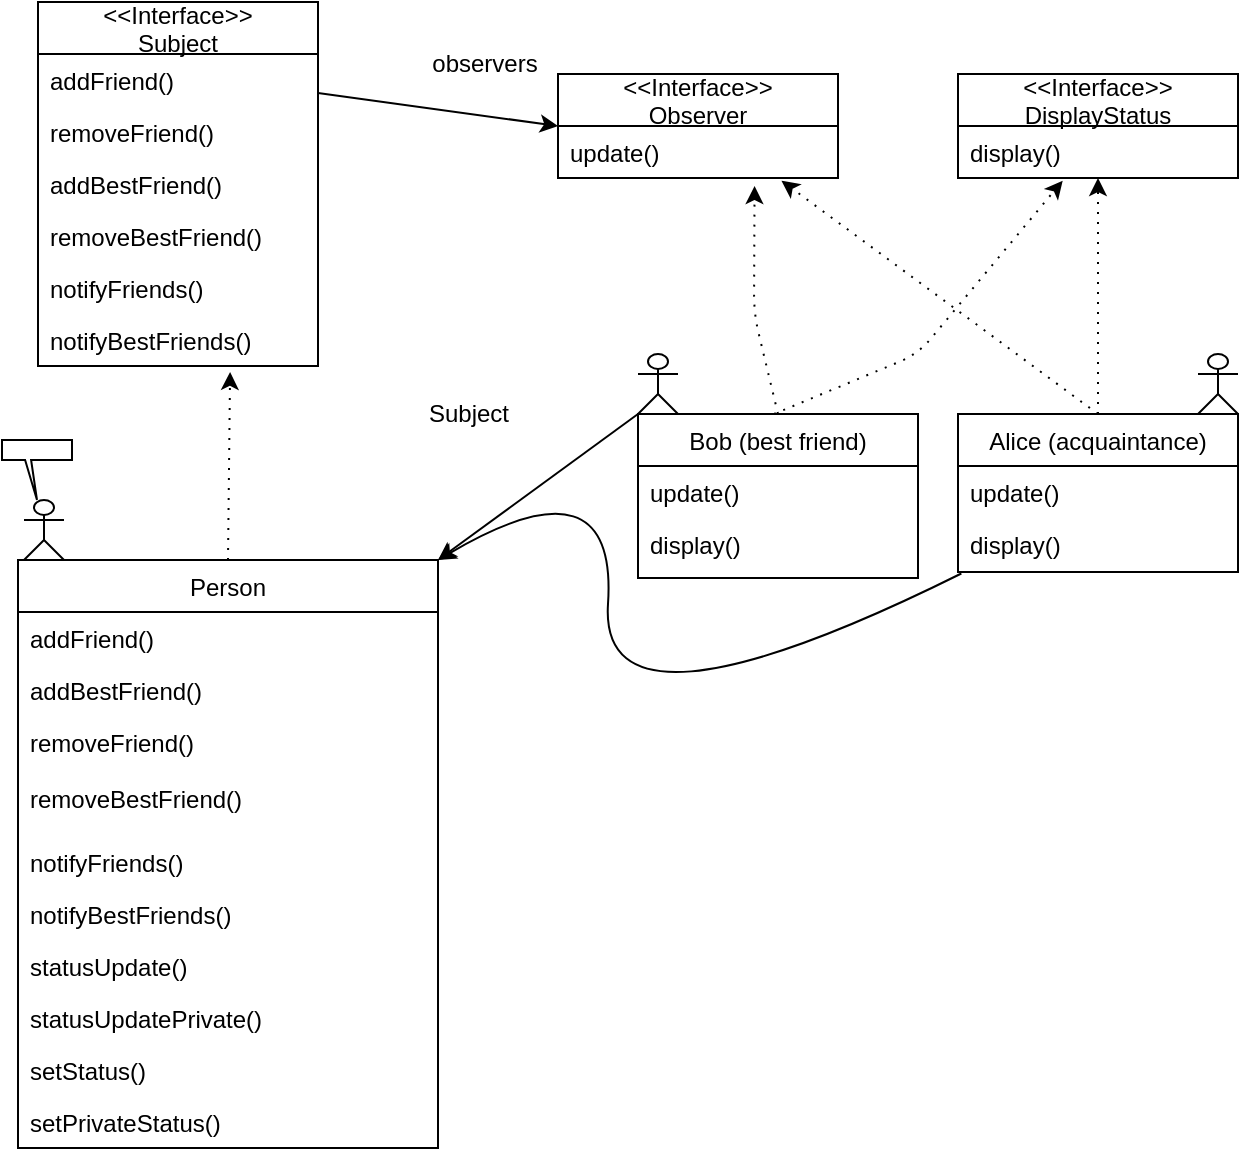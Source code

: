<mxfile version="13.10.6" type="github">
  <diagram id="C5RBs43oDa-KdzZeNtuy" name="Page-1">
    <mxGraphModel dx="782" dy="738" grid="0" gridSize="10" guides="1" tooltips="1" connect="1" arrows="1" fold="1" page="1" pageScale="1" pageWidth="827" pageHeight="1169" math="0" shadow="0">
      <root>
        <mxCell id="WIyWlLk6GJQsqaUBKTNV-0" />
        <mxCell id="WIyWlLk6GJQsqaUBKTNV-1" parent="WIyWlLk6GJQsqaUBKTNV-0" />
        <mxCell id="zC0u1RPXHcuV_eqlMisw-5" value="&lt;&lt;Interface&gt;&gt;&#xa;Subject" style="swimlane;fontStyle=0;childLayout=stackLayout;horizontal=1;startSize=26;fillColor=none;horizontalStack=0;resizeParent=1;resizeParentMax=0;resizeLast=0;collapsible=1;marginBottom=0;" parent="WIyWlLk6GJQsqaUBKTNV-1" vertex="1">
          <mxGeometry x="70" y="164" width="140" height="182" as="geometry" />
        </mxCell>
        <mxCell id="zC0u1RPXHcuV_eqlMisw-6" value="addFriend()" style="text;strokeColor=none;fillColor=none;align=left;verticalAlign=top;spacingLeft=4;spacingRight=4;overflow=hidden;rotatable=0;points=[[0,0.5],[1,0.5]];portConstraint=eastwest;" parent="zC0u1RPXHcuV_eqlMisw-5" vertex="1">
          <mxGeometry y="26" width="140" height="26" as="geometry" />
        </mxCell>
        <mxCell id="zC0u1RPXHcuV_eqlMisw-7" value="removeFriend()" style="text;strokeColor=none;fillColor=none;align=left;verticalAlign=top;spacingLeft=4;spacingRight=4;overflow=hidden;rotatable=0;points=[[0,0.5],[1,0.5]];portConstraint=eastwest;" parent="zC0u1RPXHcuV_eqlMisw-5" vertex="1">
          <mxGeometry y="52" width="140" height="26" as="geometry" />
        </mxCell>
        <mxCell id="6yFdtxs-iotZIOdewuUa-7" value="addBestFriend()" style="text;strokeColor=none;fillColor=none;align=left;verticalAlign=top;spacingLeft=4;spacingRight=4;overflow=hidden;rotatable=0;points=[[0,0.5],[1,0.5]];portConstraint=eastwest;" vertex="1" parent="zC0u1RPXHcuV_eqlMisw-5">
          <mxGeometry y="78" width="140" height="26" as="geometry" />
        </mxCell>
        <mxCell id="6yFdtxs-iotZIOdewuUa-8" value="removeBestFriend()" style="text;strokeColor=none;fillColor=none;align=left;verticalAlign=top;spacingLeft=4;spacingRight=4;overflow=hidden;rotatable=0;points=[[0,0.5],[1,0.5]];portConstraint=eastwest;" vertex="1" parent="zC0u1RPXHcuV_eqlMisw-5">
          <mxGeometry y="104" width="140" height="26" as="geometry" />
        </mxCell>
        <mxCell id="zC0u1RPXHcuV_eqlMisw-8" value="notifyFriends()" style="text;strokeColor=none;fillColor=none;align=left;verticalAlign=top;spacingLeft=4;spacingRight=4;overflow=hidden;rotatable=0;points=[[0,0.5],[1,0.5]];portConstraint=eastwest;" parent="zC0u1RPXHcuV_eqlMisw-5" vertex="1">
          <mxGeometry y="130" width="140" height="26" as="geometry" />
        </mxCell>
        <mxCell id="6yFdtxs-iotZIOdewuUa-4" value="notifyBestFriends()" style="text;strokeColor=none;fillColor=none;align=left;verticalAlign=top;spacingLeft=4;spacingRight=4;overflow=hidden;rotatable=0;points=[[0,0.5],[1,0.5]];portConstraint=eastwest;" vertex="1" parent="zC0u1RPXHcuV_eqlMisw-5">
          <mxGeometry y="156" width="140" height="26" as="geometry" />
        </mxCell>
        <mxCell id="zC0u1RPXHcuV_eqlMisw-13" value="&lt;&lt;Interface&gt;&gt;&#xa;Observer" style="swimlane;fontStyle=0;childLayout=stackLayout;horizontal=1;startSize=26;fillColor=none;horizontalStack=0;resizeParent=1;resizeParentMax=0;resizeLast=0;collapsible=1;marginBottom=0;" parent="WIyWlLk6GJQsqaUBKTNV-1" vertex="1">
          <mxGeometry x="330" y="200" width="140" height="52" as="geometry" />
        </mxCell>
        <mxCell id="zC0u1RPXHcuV_eqlMisw-14" value="update()" style="text;strokeColor=none;fillColor=none;align=left;verticalAlign=top;spacingLeft=4;spacingRight=4;overflow=hidden;rotatable=0;points=[[0,0.5],[1,0.5]];portConstraint=eastwest;" parent="zC0u1RPXHcuV_eqlMisw-13" vertex="1">
          <mxGeometry y="26" width="140" height="26" as="geometry" />
        </mxCell>
        <mxCell id="zC0u1RPXHcuV_eqlMisw-17" value="&lt;&lt;Interface&gt;&gt;&#xa;DisplayStatus" style="swimlane;fontStyle=0;childLayout=stackLayout;horizontal=1;startSize=26;fillColor=none;horizontalStack=0;resizeParent=1;resizeParentMax=0;resizeLast=0;collapsible=1;marginBottom=0;" parent="WIyWlLk6GJQsqaUBKTNV-1" vertex="1">
          <mxGeometry x="530" y="200" width="140" height="52" as="geometry" />
        </mxCell>
        <mxCell id="zC0u1RPXHcuV_eqlMisw-18" value="display()" style="text;strokeColor=none;fillColor=none;align=left;verticalAlign=top;spacingLeft=4;spacingRight=4;overflow=hidden;rotatable=0;points=[[0,0.5],[1,0.5]];portConstraint=eastwest;" parent="zC0u1RPXHcuV_eqlMisw-17" vertex="1">
          <mxGeometry y="26" width="140" height="26" as="geometry" />
        </mxCell>
        <mxCell id="zC0u1RPXHcuV_eqlMisw-19" value="Bob (best friend)" style="swimlane;fontStyle=0;childLayout=stackLayout;horizontal=1;startSize=26;fillColor=none;horizontalStack=0;resizeParent=1;resizeParentMax=0;resizeLast=0;collapsible=1;marginBottom=0;" parent="WIyWlLk6GJQsqaUBKTNV-1" vertex="1">
          <mxGeometry x="370" y="370" width="140" height="82" as="geometry" />
        </mxCell>
        <mxCell id="zC0u1RPXHcuV_eqlMisw-20" value="update()" style="text;strokeColor=none;fillColor=none;align=left;verticalAlign=top;spacingLeft=4;spacingRight=4;overflow=hidden;rotatable=0;points=[[0,0.5],[1,0.5]];portConstraint=eastwest;" parent="zC0u1RPXHcuV_eqlMisw-19" vertex="1">
          <mxGeometry y="26" width="140" height="26" as="geometry" />
        </mxCell>
        <mxCell id="zC0u1RPXHcuV_eqlMisw-21" value="display()" style="text;strokeColor=none;fillColor=none;align=left;verticalAlign=top;spacingLeft=4;spacingRight=4;overflow=hidden;rotatable=0;points=[[0,0.5],[1,0.5]];portConstraint=eastwest;" parent="zC0u1RPXHcuV_eqlMisw-19" vertex="1">
          <mxGeometry y="52" width="140" height="30" as="geometry" />
        </mxCell>
        <mxCell id="zC0u1RPXHcuV_eqlMisw-23" value="Person" style="swimlane;fontStyle=0;childLayout=stackLayout;horizontal=1;startSize=26;fillColor=none;horizontalStack=0;resizeParent=1;resizeParentMax=0;resizeLast=0;collapsible=1;marginBottom=0;" parent="WIyWlLk6GJQsqaUBKTNV-1" vertex="1">
          <mxGeometry x="60" y="443" width="210" height="294" as="geometry" />
        </mxCell>
        <mxCell id="zC0u1RPXHcuV_eqlMisw-24" value="addFriend()" style="text;strokeColor=none;fillColor=none;align=left;verticalAlign=top;spacingLeft=4;spacingRight=4;overflow=hidden;rotatable=0;points=[[0,0.5],[1,0.5]];portConstraint=eastwest;" parent="zC0u1RPXHcuV_eqlMisw-23" vertex="1">
          <mxGeometry y="26" width="210" height="26" as="geometry" />
        </mxCell>
        <mxCell id="zC0u1RPXHcuV_eqlMisw-25" value="addBestFriend()" style="text;strokeColor=none;fillColor=none;align=left;verticalAlign=top;spacingLeft=4;spacingRight=4;overflow=hidden;rotatable=0;points=[[0,0.5],[1,0.5]];portConstraint=eastwest;" parent="zC0u1RPXHcuV_eqlMisw-23" vertex="1">
          <mxGeometry y="52" width="210" height="26" as="geometry" />
        </mxCell>
        <mxCell id="zC0u1RPXHcuV_eqlMisw-26" value="removeFriend()&#xa;" style="text;strokeColor=none;fillColor=none;align=left;verticalAlign=top;spacingLeft=4;spacingRight=4;overflow=hidden;rotatable=0;points=[[0,0.5],[1,0.5]];portConstraint=eastwest;" parent="zC0u1RPXHcuV_eqlMisw-23" vertex="1">
          <mxGeometry y="78" width="210" height="28" as="geometry" />
        </mxCell>
        <mxCell id="6yFdtxs-iotZIOdewuUa-0" value="removeBestFriend()&#xa;" style="text;strokeColor=none;fillColor=none;align=left;verticalAlign=top;spacingLeft=4;spacingRight=4;overflow=hidden;rotatable=0;points=[[0,0.5],[1,0.5]];portConstraint=eastwest;" vertex="1" parent="zC0u1RPXHcuV_eqlMisw-23">
          <mxGeometry y="106" width="210" height="32" as="geometry" />
        </mxCell>
        <mxCell id="zC0u1RPXHcuV_eqlMisw-28" value="notifyFriends()" style="text;strokeColor=none;fillColor=none;align=left;verticalAlign=top;spacingLeft=4;spacingRight=4;overflow=hidden;rotatable=0;points=[[0,0.5],[1,0.5]];portConstraint=eastwest;" parent="zC0u1RPXHcuV_eqlMisw-23" vertex="1">
          <mxGeometry y="138" width="210" height="26" as="geometry" />
        </mxCell>
        <mxCell id="6yFdtxs-iotZIOdewuUa-1" value="notifyBestFriends()" style="text;strokeColor=none;fillColor=none;align=left;verticalAlign=top;spacingLeft=4;spacingRight=4;overflow=hidden;rotatable=0;points=[[0,0.5],[1,0.5]];portConstraint=eastwest;" vertex="1" parent="zC0u1RPXHcuV_eqlMisw-23">
          <mxGeometry y="164" width="210" height="26" as="geometry" />
        </mxCell>
        <mxCell id="zC0u1RPXHcuV_eqlMisw-29" value="statusUpdate()" style="text;strokeColor=none;fillColor=none;align=left;verticalAlign=top;spacingLeft=4;spacingRight=4;overflow=hidden;rotatable=0;points=[[0,0.5],[1,0.5]];portConstraint=eastwest;" parent="zC0u1RPXHcuV_eqlMisw-23" vertex="1">
          <mxGeometry y="190" width="210" height="26" as="geometry" />
        </mxCell>
        <mxCell id="zC0u1RPXHcuV_eqlMisw-60" value="statusUpdatePrivate()" style="text;strokeColor=none;fillColor=none;align=left;verticalAlign=top;spacingLeft=4;spacingRight=4;overflow=hidden;rotatable=0;points=[[0,0.5],[1,0.5]];portConstraint=eastwest;" parent="zC0u1RPXHcuV_eqlMisw-23" vertex="1">
          <mxGeometry y="216" width="210" height="26" as="geometry" />
        </mxCell>
        <mxCell id="6yFdtxs-iotZIOdewuUa-2" value="setStatus()" style="text;strokeColor=none;fillColor=none;align=left;verticalAlign=top;spacingLeft=4;spacingRight=4;overflow=hidden;rotatable=0;points=[[0,0.5],[1,0.5]];portConstraint=eastwest;" vertex="1" parent="zC0u1RPXHcuV_eqlMisw-23">
          <mxGeometry y="242" width="210" height="26" as="geometry" />
        </mxCell>
        <mxCell id="6yFdtxs-iotZIOdewuUa-3" value="setPrivateStatus()" style="text;strokeColor=none;fillColor=none;align=left;verticalAlign=top;spacingLeft=4;spacingRight=4;overflow=hidden;rotatable=0;points=[[0,0.5],[1,0.5]];portConstraint=eastwest;" vertex="1" parent="zC0u1RPXHcuV_eqlMisw-23">
          <mxGeometry y="268" width="210" height="26" as="geometry" />
        </mxCell>
        <mxCell id="zC0u1RPXHcuV_eqlMisw-30" value="Alice (acquaintance)" style="swimlane;fontStyle=0;childLayout=stackLayout;horizontal=1;startSize=26;fillColor=none;horizontalStack=0;resizeParent=1;resizeParentMax=0;resizeLast=0;collapsible=1;marginBottom=0;" parent="WIyWlLk6GJQsqaUBKTNV-1" vertex="1">
          <mxGeometry x="530" y="370" width="140" height="79" as="geometry" />
        </mxCell>
        <mxCell id="zC0u1RPXHcuV_eqlMisw-31" value="update()" style="text;strokeColor=none;fillColor=none;align=left;verticalAlign=top;spacingLeft=4;spacingRight=4;overflow=hidden;rotatable=0;points=[[0,0.5],[1,0.5]];portConstraint=eastwest;" parent="zC0u1RPXHcuV_eqlMisw-30" vertex="1">
          <mxGeometry y="26" width="140" height="26" as="geometry" />
        </mxCell>
        <mxCell id="zC0u1RPXHcuV_eqlMisw-32" value="display()" style="text;strokeColor=none;fillColor=none;align=left;verticalAlign=top;spacingLeft=4;spacingRight=4;overflow=hidden;rotatable=0;points=[[0,0.5],[1,0.5]];portConstraint=eastwest;" parent="zC0u1RPXHcuV_eqlMisw-30" vertex="1">
          <mxGeometry y="52" width="140" height="27" as="geometry" />
        </mxCell>
        <mxCell id="zC0u1RPXHcuV_eqlMisw-40" value="" style="endArrow=classic;html=1;entryX=0.702;entryY=1.154;entryDx=0;entryDy=0;entryPerimeter=0;dashed=1;dashPattern=1 4;exitX=0.5;exitY=0;exitDx=0;exitDy=0;" parent="WIyWlLk6GJQsqaUBKTNV-1" source="zC0u1RPXHcuV_eqlMisw-19" target="zC0u1RPXHcuV_eqlMisw-14" edge="1">
          <mxGeometry width="50" height="50" relative="1" as="geometry">
            <mxPoint x="480" y="440" as="sourcePoint" />
            <mxPoint x="460" y="260" as="targetPoint" />
            <Array as="points">
              <mxPoint x="428" y="320" />
            </Array>
          </mxGeometry>
        </mxCell>
        <mxCell id="zC0u1RPXHcuV_eqlMisw-41" value="" style="endArrow=classic;html=1;entryX=0.374;entryY=1.051;entryDx=0;entryDy=0;entryPerimeter=0;dashed=1;dashPattern=1 4;" parent="WIyWlLk6GJQsqaUBKTNV-1" target="zC0u1RPXHcuV_eqlMisw-18" edge="1">
          <mxGeometry width="50" height="50" relative="1" as="geometry">
            <mxPoint x="438" y="370" as="sourcePoint" />
            <mxPoint x="438.28" y="266.004" as="targetPoint" />
            <Array as="points">
              <mxPoint x="510" y="340" />
            </Array>
          </mxGeometry>
        </mxCell>
        <mxCell id="zC0u1RPXHcuV_eqlMisw-43" value="" style="endArrow=classic;html=1;dashed=1;dashPattern=1 4;exitX=0.5;exitY=0;exitDx=0;exitDy=0;" parent="WIyWlLk6GJQsqaUBKTNV-1" source="zC0u1RPXHcuV_eqlMisw-30" target="zC0u1RPXHcuV_eqlMisw-18" edge="1">
          <mxGeometry width="50" height="50" relative="1" as="geometry">
            <mxPoint x="448" y="380" as="sourcePoint" />
            <mxPoint x="592.36" y="263.326" as="targetPoint" />
            <Array as="points" />
          </mxGeometry>
        </mxCell>
        <mxCell id="zC0u1RPXHcuV_eqlMisw-45" value="" style="endArrow=classic;html=1;dashed=1;dashPattern=1 4;exitX=0.5;exitY=0;exitDx=0;exitDy=0;entryX=0.798;entryY=1.051;entryDx=0;entryDy=0;entryPerimeter=0;" parent="WIyWlLk6GJQsqaUBKTNV-1" source="zC0u1RPXHcuV_eqlMisw-30" target="zC0u1RPXHcuV_eqlMisw-14" edge="1">
          <mxGeometry width="50" height="50" relative="1" as="geometry">
            <mxPoint x="610" y="380" as="sourcePoint" />
            <mxPoint x="610" y="262" as="targetPoint" />
            <Array as="points" />
          </mxGeometry>
        </mxCell>
        <mxCell id="zC0u1RPXHcuV_eqlMisw-46" value="" style="endArrow=classic;html=1;entryX=0;entryY=0.5;entryDx=0;entryDy=0;exitX=1;exitY=0.25;exitDx=0;exitDy=0;" parent="WIyWlLk6GJQsqaUBKTNV-1" source="zC0u1RPXHcuV_eqlMisw-5" target="zC0u1RPXHcuV_eqlMisw-13" edge="1">
          <mxGeometry width="50" height="50" relative="1" as="geometry">
            <mxPoint x="480" y="440" as="sourcePoint" />
            <mxPoint x="530" y="390" as="targetPoint" />
          </mxGeometry>
        </mxCell>
        <mxCell id="zC0u1RPXHcuV_eqlMisw-47" value="observers" style="text;html=1;align=center;verticalAlign=middle;resizable=0;points=[];autosize=1;" parent="WIyWlLk6GJQsqaUBKTNV-1" vertex="1">
          <mxGeometry x="258" y="185" width="70" height="20" as="geometry" />
        </mxCell>
        <mxCell id="zC0u1RPXHcuV_eqlMisw-50" value="" style="endArrow=classic;html=1;exitX=0;exitY=0;exitDx=0;exitDy=0;entryX=1;entryY=0;entryDx=0;entryDy=0;" parent="WIyWlLk6GJQsqaUBKTNV-1" source="zC0u1RPXHcuV_eqlMisw-19" target="zC0u1RPXHcuV_eqlMisw-23" edge="1">
          <mxGeometry width="50" height="50" relative="1" as="geometry">
            <mxPoint x="340" y="350" as="sourcePoint" />
            <mxPoint x="250" y="300" as="targetPoint" />
          </mxGeometry>
        </mxCell>
        <mxCell id="zC0u1RPXHcuV_eqlMisw-51" value="Subject" style="text;html=1;align=center;verticalAlign=middle;resizable=0;points=[];autosize=1;" parent="WIyWlLk6GJQsqaUBKTNV-1" vertex="1">
          <mxGeometry x="255" y="360" width="60" height="20" as="geometry" />
        </mxCell>
        <mxCell id="zC0u1RPXHcuV_eqlMisw-52" value="" style="curved=1;endArrow=classic;html=1;exitX=0.012;exitY=1.028;exitDx=0;exitDy=0;exitPerimeter=0;entryX=1;entryY=0;entryDx=0;entryDy=0;" parent="WIyWlLk6GJQsqaUBKTNV-1" source="zC0u1RPXHcuV_eqlMisw-32" target="zC0u1RPXHcuV_eqlMisw-23" edge="1">
          <mxGeometry width="50" height="50" relative="1" as="geometry">
            <mxPoint x="360" y="440" as="sourcePoint" />
            <mxPoint x="410" y="390" as="targetPoint" />
            <Array as="points">
              <mxPoint x="350" y="540" />
              <mxPoint x="360" y="390" />
            </Array>
          </mxGeometry>
        </mxCell>
        <mxCell id="zC0u1RPXHcuV_eqlMisw-56" value="" style="endArrow=classic;html=1;dashed=1;dashPattern=1 4;exitX=0.5;exitY=0;exitDx=0;exitDy=0;entryX=0.686;entryY=1.115;entryDx=0;entryDy=0;entryPerimeter=0;" parent="WIyWlLk6GJQsqaUBKTNV-1" source="zC0u1RPXHcuV_eqlMisw-23" target="6yFdtxs-iotZIOdewuUa-4" edge="1">
          <mxGeometry width="50" height="50" relative="1" as="geometry">
            <mxPoint x="610" y="380" as="sourcePoint" />
            <mxPoint x="154.98" y="376.004" as="targetPoint" />
            <Array as="points" />
          </mxGeometry>
        </mxCell>
        <mxCell id="zC0u1RPXHcuV_eqlMisw-57" value="" style="shape=umlActor;verticalLabelPosition=bottom;verticalAlign=top;html=1;outlineConnect=0;" parent="WIyWlLk6GJQsqaUBKTNV-1" vertex="1">
          <mxGeometry x="370" y="340" width="20" height="30" as="geometry" />
        </mxCell>
        <mxCell id="zC0u1RPXHcuV_eqlMisw-58" value="" style="shape=umlActor;verticalLabelPosition=bottom;verticalAlign=top;html=1;outlineConnect=0;" parent="WIyWlLk6GJQsqaUBKTNV-1" vertex="1">
          <mxGeometry x="650" y="340" width="20" height="30" as="geometry" />
        </mxCell>
        <mxCell id="zC0u1RPXHcuV_eqlMisw-59" value="" style="shape=umlActor;verticalLabelPosition=bottom;verticalAlign=top;html=1;outlineConnect=0;" parent="WIyWlLk6GJQsqaUBKTNV-1" vertex="1">
          <mxGeometry x="63" y="413" width="20" height="30" as="geometry" />
        </mxCell>
        <mxCell id="zC0u1RPXHcuV_eqlMisw-61" value="" style="shape=callout;whiteSpace=wrap;html=1;perimeter=calloutPerimeter;size=20;position=0.33;base=3;" parent="WIyWlLk6GJQsqaUBKTNV-1" vertex="1">
          <mxGeometry x="52" y="383" width="35" height="30" as="geometry" />
        </mxCell>
      </root>
    </mxGraphModel>
  </diagram>
</mxfile>
